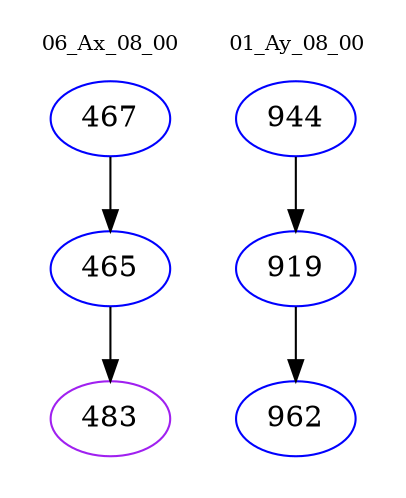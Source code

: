 digraph{
subgraph cluster_0 {
color = white
label = "06_Ax_08_00";
fontsize=10;
T0_467 [label="467", color="blue"]
T0_467 -> T0_465 [color="black"]
T0_465 [label="465", color="blue"]
T0_465 -> T0_483 [color="black"]
T0_483 [label="483", color="purple"]
}
subgraph cluster_1 {
color = white
label = "01_Ay_08_00";
fontsize=10;
T1_944 [label="944", color="blue"]
T1_944 -> T1_919 [color="black"]
T1_919 [label="919", color="blue"]
T1_919 -> T1_962 [color="black"]
T1_962 [label="962", color="blue"]
}
}
